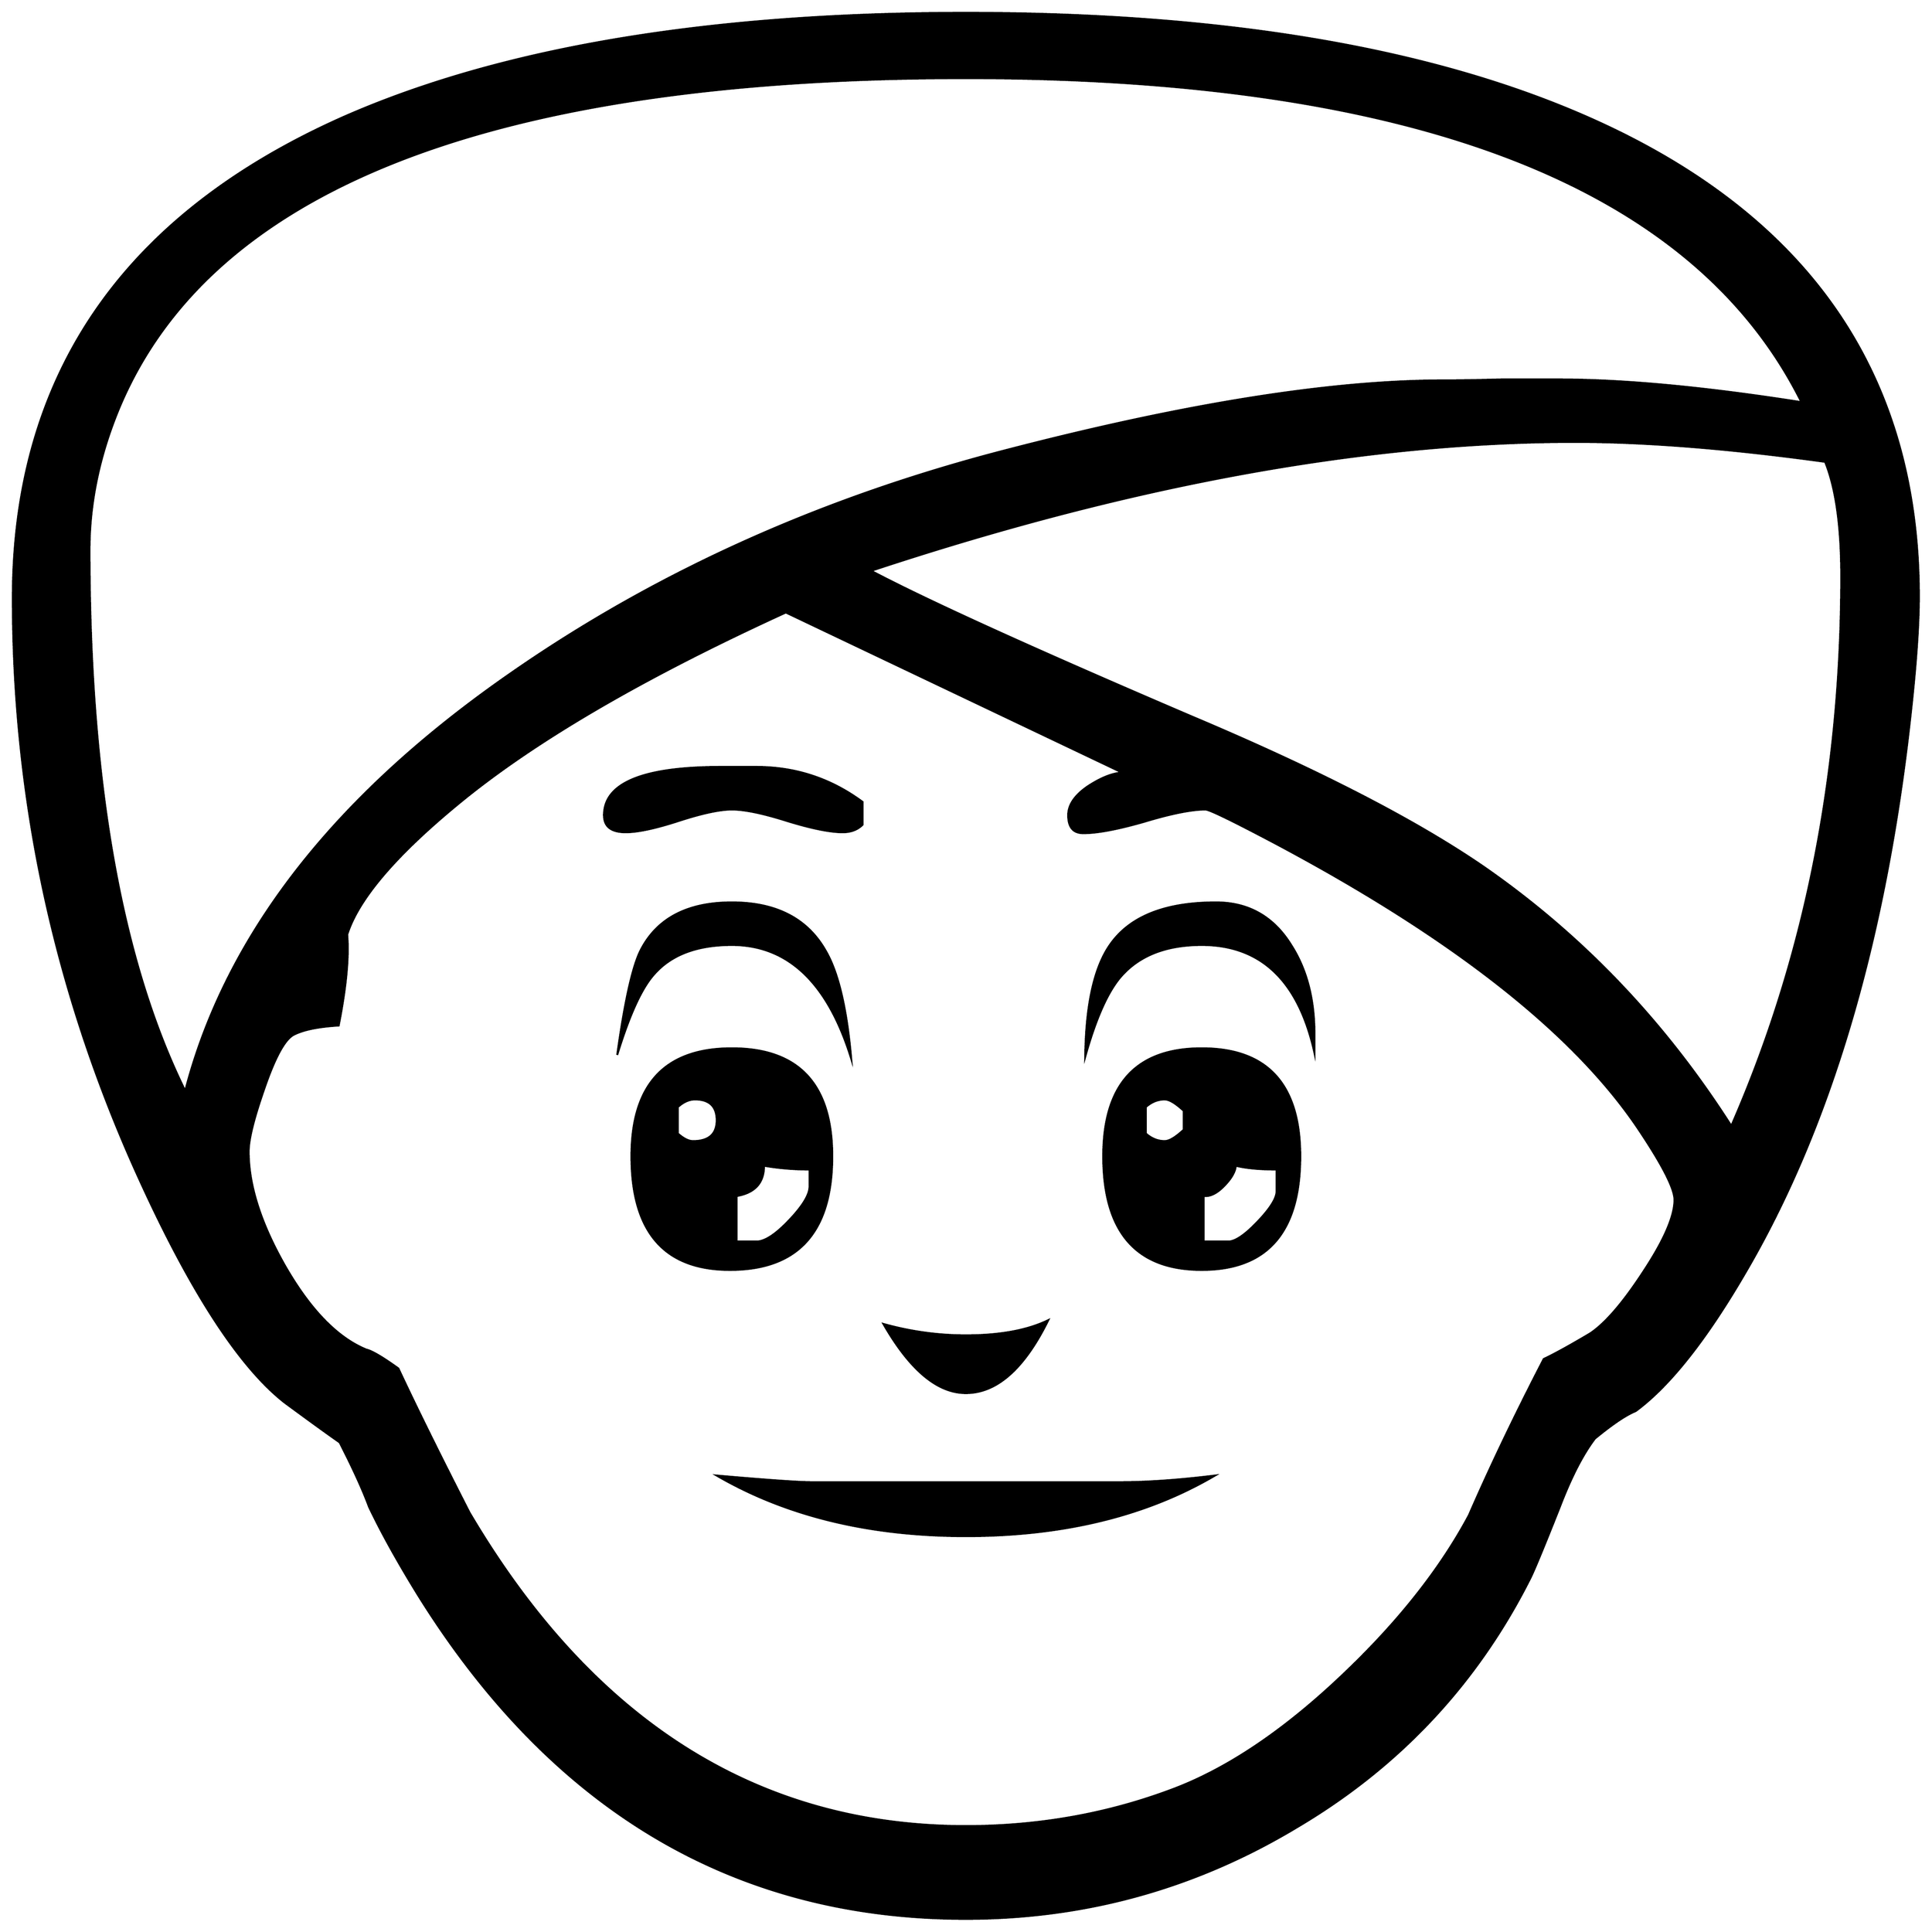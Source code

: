 


\begin{tikzpicture}[y=0.80pt, x=0.80pt, yscale=-1.0, xscale=1.0, inner sep=0pt, outer sep=0pt]
\begin{scope}[shift={(100.0,1706.0)},nonzero rule]
  \path[draw=.,fill=.,line width=1.600pt] (2030.0,-972.0) ..
    controls (2030.0,-936.0) and (2026.0,-885.0) ..
    (2018.0,-819.0) .. controls (1990.0,-591.0) and
    (1932.333,-403.0) .. (1845.0,-255.0) .. controls
    (1804.333,-185.667) and (1766.333,-138.0) .. (1731.0,-112.0) ..
    controls (1721.0,-108.0) and (1706.667,-98.333) ..
    (1688.0,-83.0) .. controls (1675.333,-66.333) and (1663.0,-42.333)
    .. (1651.0,-11.0) .. controls (1634.333,31.0) and
    (1624.0,56.0) .. (1620.0,64.0) .. controls (1564.0,175.333)
    and (1482.0,263.0) .. (1374.0,327.0) .. controls
    (1266.667,391.667) and (1150.0,424.0) .. (1024.0,424.0) ..
    controls (780.0,424.0) and (587.0,309.667) .. (445.0,81.0) ..
    controls (423.667,46.333) and (406.667,15.667) .. (394.0,-11.0) ..
    controls (387.333,-29.0) and (377.0,-51.667) .. (363.0,-79.0) ..
    controls (349.667,-88.333) and (330.333,-102.333) .. (305.0,-121.0)
    .. controls (255.667,-159.667) and (202.667,-242.333) ..
    (146.0,-369.0) .. controls (60.667,-560.333) and (18.0,-760.667)
    .. (18.0,-970.0) .. controls (18.0,-1205.333) and
    (134.333,-1374.667) .. (367.0,-1478.0) .. controls
    (533.667,-1551.333) and (752.667,-1588.0) .. (1024.0,-1588.0) ..
    controls (1294.667,-1588.0) and (1513.333,-1551.333) ..
    (1680.0,-1478.0) .. controls (1913.333,-1375.333) and
    (2030.0,-1206.667) .. (2030.0,-972.0) -- cycle(1948.0,-993.0)
    .. controls (1948.0,-1045.667) and (1942.333,-1086.0) ..
    (1931.0,-1114.0) .. controls (1829.667,-1128.0) and
    (1741.667,-1135.0) .. (1667.0,-1135.0) .. controls
    (1445.667,-1135.0) and (1198.0,-1089.667) .. (924.0,-999.0) ..
    controls (983.333,-967.667) and (1096.333,-916.333) ..
    (1263.0,-845.0) .. controls (1395.667,-789.0) and
    (1498.0,-736.333) .. (1570.0,-687.0) .. controls
    (1674.0,-615.0) and (1761.333,-523.667) .. (1832.0,-413.0) ..
    controls (1909.333,-589.667) and (1948.0,-783.0) ..
    (1948.0,-993.0) -- cycle(1906.0,-1177.0) .. controls
    (1792.667,-1405.0) and (1498.667,-1519.0) .. (1024.0,-1519.0) ..
    controls (524.667,-1519.0) and (226.667,-1402.667) ..
    (130.0,-1170.0) .. controls (109.333,-1120.0) and
    (99.0,-1070.333) .. (99.0,-1021.0) .. controls (99.0,-777.0)
    and (132.667,-586.667) .. (200.0,-450.0) .. controls
    (242.667,-614.0) and (356.333,-760.333) .. (541.0,-889.0) ..
    controls (693.667,-995.667) and (867.0,-1074.333) ..
    (1061.0,-1125.0) .. controls (1252.333,-1175.0) and
    (1408.0,-1200.0) .. (1528.0,-1200.0) .. controls
    (1541.333,-1200.0) and (1561.667,-1200.333) .. (1589.0,-1201.0) ..
    controls (1616.333,-1201.0) and (1636.667,-1201.0) ..
    (1650.0,-1201.0) .. controls (1718.667,-1201.0) and
    (1804.0,-1193.0) .. (1906.0,-1177.0) -- cycle(1772.0,-335.0)
    .. controls (1772.0,-347.0) and (1759.0,-372.333) ..
    (1733.0,-411.0) .. controls (1665.0,-511.667) and
    (1537.667,-611.667) .. (1351.0,-711.0) .. controls
    (1305.667,-735.0) and (1281.0,-747.0) .. (1277.0,-747.0) ..
    controls (1262.333,-747.0) and (1240.667,-742.667) ..
    (1212.0,-734.0) .. controls (1184.0,-726.0) and
    (1162.667,-722.0) .. (1148.0,-722.0) .. controls
    (1137.333,-722.0) and (1132.0,-728.333) .. (1132.0,-741.0) ..
    controls (1132.0,-751.667) and (1138.667,-761.667) ..
    (1152.0,-771.0) .. controls (1166.0,-780.333) and
    (1178.333,-785.333) .. (1189.0,-786.0) -- (834.0,-955.0) ..
    controls (685.333,-887.0) and (571.333,-820.667) .. (492.0,-756.0)
    .. controls (423.333,-700.0) and (383.0,-653.0) ..
    (371.0,-615.0) .. controls (373.0,-591.667) and (370.0,-559.667)
    .. (362.0,-519.0) .. controls (340.0,-517.667) and
    (324.0,-514.333) .. (314.0,-509.0) .. controls (304.667,-503.667)
    and (294.333,-484.333) .. (283.0,-451.0) .. controls
    (272.333,-420.333) and (267.0,-398.667) .. (267.0,-386.0) ..
    controls (267.0,-350.667) and (279.667,-310.667) .. (305.0,-266.0)
    .. controls (331.667,-219.333) and (360.333,-189.667) ..
    (391.0,-177.0) .. controls (397.0,-175.667) and (408.333,-169.0)
    .. (425.0,-157.0) .. controls (443.667,-117.0) and
    (468.667,-66.333) .. (500.0,-5.0) .. controls (630.0,215.667) and
    (804.667,326.0) .. (1024.0,326.0) .. controls (1100.0,326.0)
    and (1172.0,313.333) .. (1240.0,288.0) .. controls
    (1298.0,266.667) and (1358.0,226.667) .. (1420.0,168.0) ..
    controls (1479.333,112.0) and (1524.333,55.333) .. (1555.0,-2.0)
    .. controls (1577.667,-54.0) and (1604.0,-109.0) ..
    (1634.0,-167.0) .. controls (1645.333,-172.333) and
    (1661.667,-181.333) .. (1683.0,-194.0) .. controls
    (1699.0,-204.667) and (1717.667,-226.333) .. (1739.0,-259.0) ..
    controls (1761.0,-292.333) and (1772.0,-317.667) ..
    (1772.0,-335.0) -- cycle(1392.0,-490.0) .. controls
    (1375.333,-566.0) and (1335.667,-604.0) .. (1273.0,-604.0) ..
    controls (1235.667,-604.0) and (1207.333,-593.0) ..
    (1188.0,-571.0) .. controls (1174.0,-555.0) and
    (1161.333,-526.667) .. (1150.0,-486.0) .. controls
    (1150.667,-540.667) and (1159.333,-580.0) .. (1176.0,-604.0) ..
    controls (1196.667,-634.0) and (1234.0,-649.0) ..
    (1288.0,-649.0) .. controls (1322.667,-649.0) and
    (1349.333,-633.667) .. (1368.0,-603.0) .. controls
    (1384.0,-577.667) and (1392.0,-546.667) .. (1392.0,-510.0) --
    (1392.0,-490.0) -- cycle(1377.0,-381.0) .. controls
    (1377.0,-301.0) and (1342.333,-261.0) .. (1273.0,-261.0) ..
    controls (1203.667,-261.0) and (1169.0,-301.0) ..
    (1169.0,-381.0) .. controls (1169.0,-457.0) and
    (1203.667,-495.0) .. (1273.0,-495.0) .. controls
    (1342.333,-495.0) and (1377.0,-457.0) .. (1377.0,-381.0) --
    cycle(915.0,-731.0) .. controls (909.667,-725.667) and
    (902.667,-723.0) .. (894.0,-723.0) .. controls (880.667,-723.0)
    and (861.0,-727.0) .. (835.0,-735.0) .. controls
    (809.667,-743.0) and (790.333,-747.0) .. (777.0,-747.0) ..
    controls (764.333,-747.0) and (745.667,-743.0) .. (721.0,-735.0)
    .. controls (696.333,-727.0) and (677.667,-723.0) ..
    (665.0,-723.0) .. controls (649.667,-723.0) and (642.0,-729.0)
    .. (642.0,-741.0) .. controls (642.0,-775.0) and
    (683.0,-792.0) .. (765.0,-792.0) -- (803.0,-792.0) ..
    controls (844.333,-792.0) and (881.667,-779.667) .. (915.0,-755.0)
    -- (915.0,-731.0) -- cycle(903.0,-484.0) .. controls
    (878.333,-564.0) and (836.333,-604.0) .. (777.0,-604.0) ..
    controls (739.667,-604.0) and (712.0,-593.333) .. (694.0,-572.0)
    .. controls (681.333,-557.333) and (668.667,-529.333) ..
    (656.0,-488.0) .. controls (664.0,-545.333) and (672.333,-582.333)
    .. (681.0,-599.0) .. controls (698.333,-632.333) and
    (730.333,-649.0) .. (777.0,-649.0) .. controls (823.667,-649.0)
    and (856.667,-632.0) .. (876.0,-598.0) .. controls
    (889.333,-575.333) and (898.333,-537.333) .. (903.0,-484.0) --
    cycle(1111.0,-208.0) .. controls (1085.667,-156.667) and
    (1056.667,-131.0) .. (1024.0,-131.0) .. controls
    (994.0,-131.0) and (965.0,-155.333) .. (937.0,-204.0) ..
    controls (965.667,-196.0) and (994.667,-192.0) ..
    (1024.0,-192.0) .. controls (1060.0,-192.0) and
    (1089.0,-197.333) .. (1111.0,-208.0) -- cycle(883.0,-381.0) ..
    controls (883.0,-301.0) and (847.0,-261.0) .. (775.0,-261.0)
    .. controls (705.667,-261.0) and (671.0,-301.0) ..
    (671.0,-381.0) .. controls (671.0,-457.0) and (706.333,-495.0)
    .. (777.0,-495.0) .. controls (847.667,-495.0) and
    (883.0,-457.0) .. (883.0,-381.0) -- cycle(1287.0,-44.0) ..
    controls (1214.333,-1.333) and (1126.667,20.0) .. (1024.0,20.0) ..
    controls (922.0,20.0) and (834.333,-1.333) .. (761.0,-44.0) ..
    controls (814.333,-39.333) and (847.667,-37.0) .. (861.0,-37.0) --
    (1187.0,-37.0) .. controls (1215.667,-37.0) and (1249.0,-39.333)
    .. (1287.0,-44.0) -- cycle(1254.0,-409.0) -- (1254.0,-429.0)
    .. controls (1245.333,-437.0) and (1238.667,-441.0) ..
    (1234.0,-441.0) .. controls (1226.667,-441.0) and
    (1220.0,-438.333) .. (1214.0,-433.0) -- (1214.0,-405.0) ..
    controls (1220.0,-399.667) and (1226.667,-397.0) ..
    (1234.0,-397.0) .. controls (1238.667,-397.0) and
    (1245.333,-401.0) .. (1254.0,-409.0) -- cycle(1352.0,-344.0)
    -- (1352.0,-367.0) .. controls (1334.0,-367.0) and
    (1319.667,-368.333) .. (1309.0,-371.0) .. controls
    (1308.333,-364.333) and (1304.0,-357.0) .. (1296.0,-349.0) ..
    controls (1288.667,-341.667) and (1281.667,-338.333) ..
    (1275.0,-339.0) -- (1275.0,-291.0) -- (1301.0,-291.0) ..
    controls (1308.333,-291.0) and (1318.667,-298.0) ..
    (1332.0,-312.0) .. controls (1345.333,-326.0) and
    (1352.0,-336.667) .. (1352.0,-344.0) -- cycle(761.0,-419.0) ..
    controls (761.0,-433.667) and (753.333,-441.0) .. (738.0,-441.0)
    .. controls (732.0,-441.0) and (726.0,-438.333) ..
    (720.0,-433.0) -- (720.0,-405.0) .. controls (726.0,-399.667)
    and (731.333,-397.0) .. (736.0,-397.0) .. controls
    (752.667,-397.0) and (761.0,-404.333) .. (761.0,-419.0) --
    cycle(859.0,-349.0) -- (859.0,-367.0) .. controls
    (842.333,-367.0) and (826.333,-368.333) .. (811.0,-371.0) ..
    controls (811.0,-353.0) and (801.333,-342.333) .. (782.0,-339.0)
    -- (782.0,-291.0) -- (803.0,-291.0) .. controls
    (811.667,-291.0) and (823.0,-298.333) .. (837.0,-313.0) ..
    controls (851.667,-328.333) and (859.0,-340.333) .. (859.0,-349.0)
    -- cycle;
\end{scope}

\end{tikzpicture}

